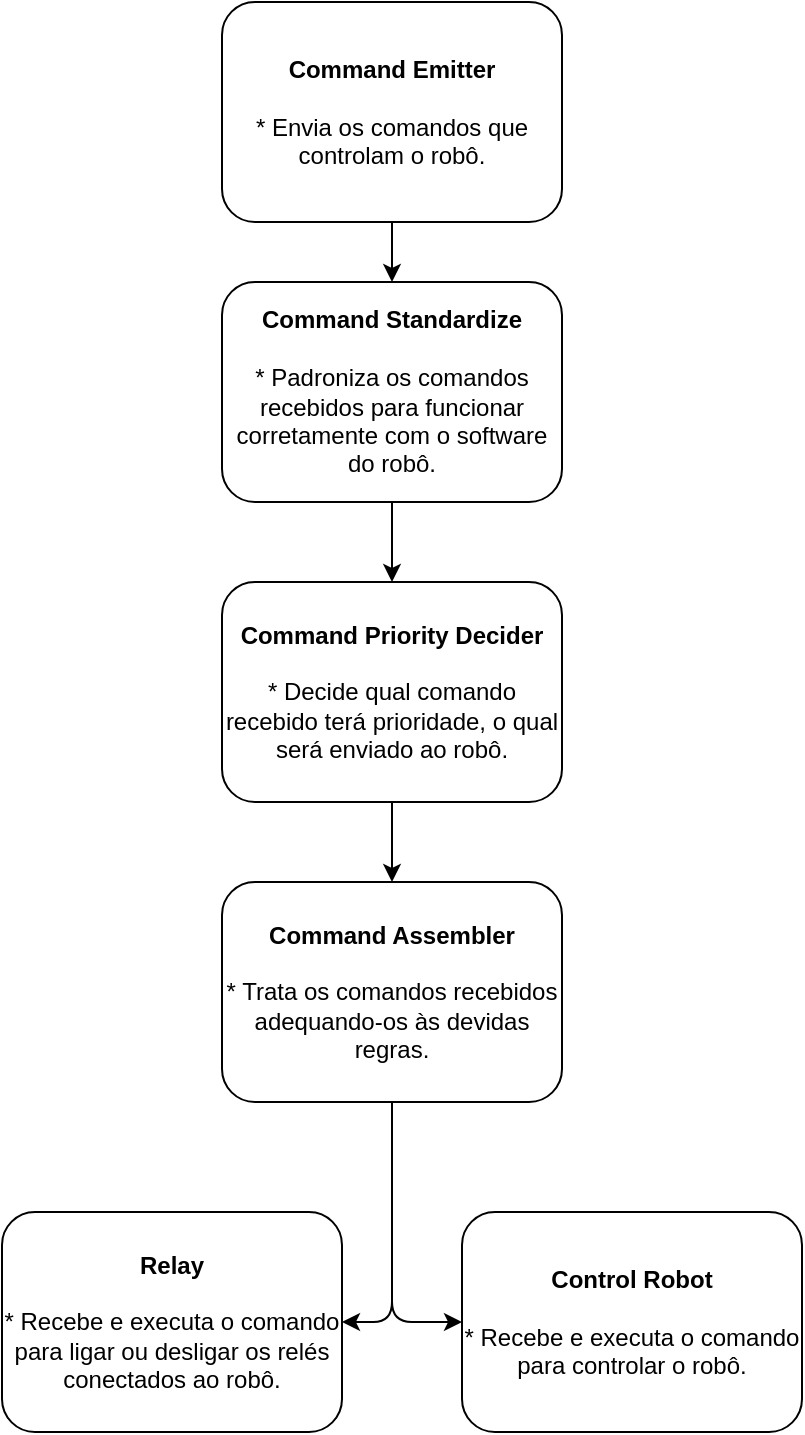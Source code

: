 <mxfile version="12.8.1" type="google"><diagram id="KyXv6OLGlyD6fcWPtpc4" name="Page-1"><mxGraphModel dx="1021" dy="1716" grid="1" gridSize="10" guides="1" tooltips="1" connect="1" arrows="1" fold="1" page="1" pageScale="1" pageWidth="827" pageHeight="1169" math="0" shadow="0"><root><mxCell id="0"/><mxCell id="1" parent="0"/><mxCell id="f5IZkNCbPGNKjTACpfy8-17" value="" style="edgeStyle=orthogonalEdgeStyle;rounded=0;orthogonalLoop=1;jettySize=auto;html=1;" edge="1" parent="1" source="f5IZkNCbPGNKjTACpfy8-1" target="f5IZkNCbPGNKjTACpfy8-3"><mxGeometry relative="1" as="geometry"/></mxCell><mxCell id="f5IZkNCbPGNKjTACpfy8-1" value="&lt;b&gt;Command Emitter&lt;/b&gt;&lt;br&gt;&lt;br&gt;* Envia os comandos que controlam o robô.&lt;br&gt;" style="rounded=1;whiteSpace=wrap;html=1;" vertex="1" parent="1"><mxGeometry x="290" y="-20" width="170" height="110" as="geometry"/></mxCell><mxCell id="f5IZkNCbPGNKjTACpfy8-19" value="" style="edgeStyle=orthogonalEdgeStyle;rounded=0;orthogonalLoop=1;jettySize=auto;html=1;" edge="1" parent="1" source="f5IZkNCbPGNKjTACpfy8-3" target="f5IZkNCbPGNKjTACpfy8-4"><mxGeometry relative="1" as="geometry"/></mxCell><mxCell id="f5IZkNCbPGNKjTACpfy8-3" value="&lt;b&gt;Command&amp;nbsp;Standardize&lt;/b&gt;&lt;br&gt;&lt;br&gt;* Padroniza os comandos recebidos para funcionar corretamente com o software do robô." style="rounded=1;whiteSpace=wrap;html=1;" vertex="1" parent="1"><mxGeometry x="290" y="120" width="170" height="110" as="geometry"/></mxCell><mxCell id="f5IZkNCbPGNKjTACpfy8-4" value="&lt;b&gt;Command Priority Decider&lt;/b&gt;&lt;br&gt;&lt;br&gt;* Decide qual comando recebido terá prioridade, o qual será enviado ao robô." style="rounded=1;whiteSpace=wrap;html=1;" vertex="1" parent="1"><mxGeometry x="290" y="270" width="170" height="110" as="geometry"/></mxCell><mxCell id="f5IZkNCbPGNKjTACpfy8-8" value="&lt;b&gt;Command Assembler&lt;/b&gt;&lt;br&gt;&lt;br&gt;* Trata os comandos recebidos adequando-os às devidas regras." style="rounded=1;whiteSpace=wrap;html=1;" vertex="1" parent="1"><mxGeometry x="290" y="420" width="170" height="110" as="geometry"/></mxCell><mxCell id="f5IZkNCbPGNKjTACpfy8-13" value="&lt;b&gt;Control Robot&lt;/b&gt;&lt;br&gt;&lt;br&gt;* Recebe e executa o comando para controlar o robô." style="rounded=1;whiteSpace=wrap;html=1;" vertex="1" parent="1"><mxGeometry x="410" y="585" width="170" height="110" as="geometry"/></mxCell><mxCell id="f5IZkNCbPGNKjTACpfy8-14" value="&lt;b&gt;Relay&lt;/b&gt;&lt;br&gt;&lt;br&gt;* Recebe e executa o comando para ligar ou desligar os relés conectados ao robô." style="rounded=1;whiteSpace=wrap;html=1;" vertex="1" parent="1"><mxGeometry x="180" y="585" width="170" height="110" as="geometry"/></mxCell><mxCell id="f5IZkNCbPGNKjTACpfy8-27" value="" style="endArrow=classic;html=1;exitX=0.5;exitY=1;exitDx=0;exitDy=0;entryX=0.5;entryY=0;entryDx=0;entryDy=0;" edge="1" parent="1" source="f5IZkNCbPGNKjTACpfy8-4" target="f5IZkNCbPGNKjTACpfy8-8"><mxGeometry width="50" height="50" relative="1" as="geometry"><mxPoint x="210" y="470" as="sourcePoint"/><mxPoint x="260" y="420" as="targetPoint"/></mxGeometry></mxCell><mxCell id="f5IZkNCbPGNKjTACpfy8-28" value="" style="endArrow=classic;html=1;exitX=0.5;exitY=1;exitDx=0;exitDy=0;entryX=1;entryY=0.5;entryDx=0;entryDy=0;" edge="1" parent="1" source="f5IZkNCbPGNKjTACpfy8-8" target="f5IZkNCbPGNKjTACpfy8-14"><mxGeometry width="50" height="50" relative="1" as="geometry"><mxPoint x="80" y="470" as="sourcePoint"/><mxPoint x="375" y="640" as="targetPoint"/><Array as="points"><mxPoint x="375" y="640"/></Array></mxGeometry></mxCell><mxCell id="f5IZkNCbPGNKjTACpfy8-29" value="" style="endArrow=classic;html=1;exitX=0.5;exitY=1;exitDx=0;exitDy=0;entryX=0;entryY=0.5;entryDx=0;entryDy=0;" edge="1" parent="1" source="f5IZkNCbPGNKjTACpfy8-8" target="f5IZkNCbPGNKjTACpfy8-13"><mxGeometry width="50" height="50" relative="1" as="geometry"><mxPoint x="30" y="550" as="sourcePoint"/><mxPoint x="80" y="500" as="targetPoint"/><Array as="points"><mxPoint x="375" y="640"/></Array></mxGeometry></mxCell></root></mxGraphModel></diagram></mxfile>